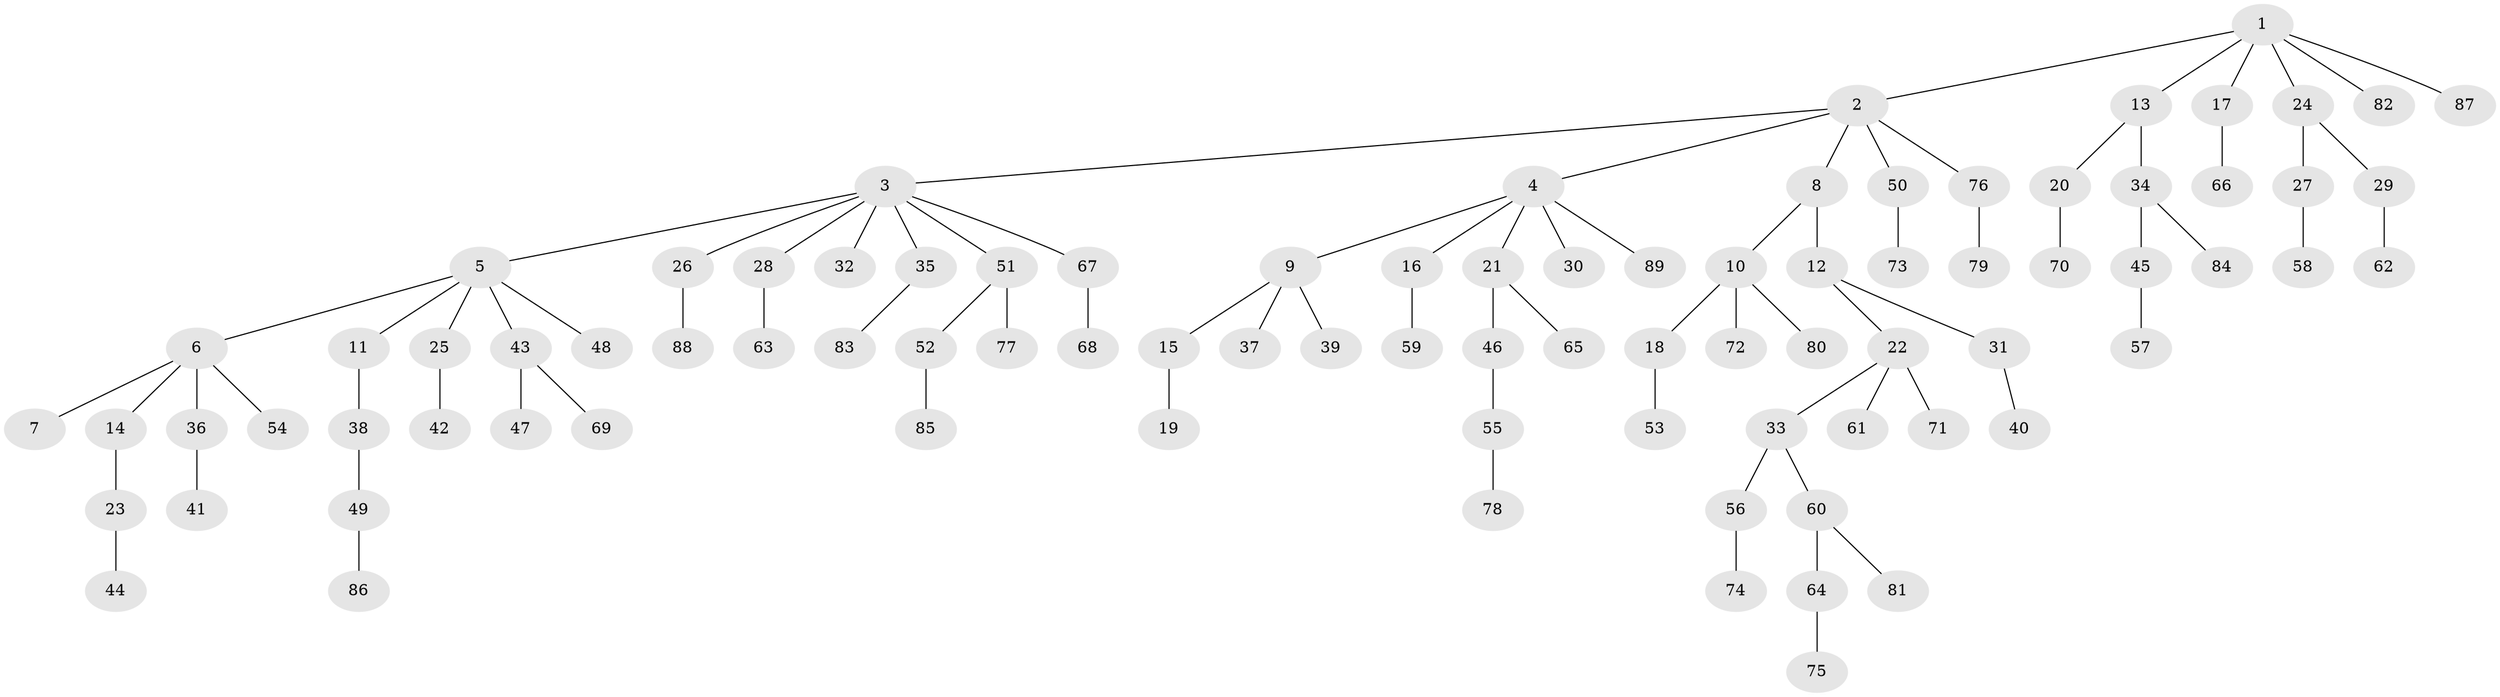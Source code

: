 // Generated by graph-tools (version 1.1) at 2025/15/03/09/25 04:15:29]
// undirected, 89 vertices, 88 edges
graph export_dot {
graph [start="1"]
  node [color=gray90,style=filled];
  1;
  2;
  3;
  4;
  5;
  6;
  7;
  8;
  9;
  10;
  11;
  12;
  13;
  14;
  15;
  16;
  17;
  18;
  19;
  20;
  21;
  22;
  23;
  24;
  25;
  26;
  27;
  28;
  29;
  30;
  31;
  32;
  33;
  34;
  35;
  36;
  37;
  38;
  39;
  40;
  41;
  42;
  43;
  44;
  45;
  46;
  47;
  48;
  49;
  50;
  51;
  52;
  53;
  54;
  55;
  56;
  57;
  58;
  59;
  60;
  61;
  62;
  63;
  64;
  65;
  66;
  67;
  68;
  69;
  70;
  71;
  72;
  73;
  74;
  75;
  76;
  77;
  78;
  79;
  80;
  81;
  82;
  83;
  84;
  85;
  86;
  87;
  88;
  89;
  1 -- 2;
  1 -- 13;
  1 -- 17;
  1 -- 24;
  1 -- 82;
  1 -- 87;
  2 -- 3;
  2 -- 4;
  2 -- 8;
  2 -- 50;
  2 -- 76;
  3 -- 5;
  3 -- 26;
  3 -- 28;
  3 -- 32;
  3 -- 35;
  3 -- 51;
  3 -- 67;
  4 -- 9;
  4 -- 16;
  4 -- 21;
  4 -- 30;
  4 -- 89;
  5 -- 6;
  5 -- 11;
  5 -- 25;
  5 -- 43;
  5 -- 48;
  6 -- 7;
  6 -- 14;
  6 -- 36;
  6 -- 54;
  8 -- 10;
  8 -- 12;
  9 -- 15;
  9 -- 37;
  9 -- 39;
  10 -- 18;
  10 -- 72;
  10 -- 80;
  11 -- 38;
  12 -- 22;
  12 -- 31;
  13 -- 20;
  13 -- 34;
  14 -- 23;
  15 -- 19;
  16 -- 59;
  17 -- 66;
  18 -- 53;
  20 -- 70;
  21 -- 46;
  21 -- 65;
  22 -- 33;
  22 -- 61;
  22 -- 71;
  23 -- 44;
  24 -- 27;
  24 -- 29;
  25 -- 42;
  26 -- 88;
  27 -- 58;
  28 -- 63;
  29 -- 62;
  31 -- 40;
  33 -- 56;
  33 -- 60;
  34 -- 45;
  34 -- 84;
  35 -- 83;
  36 -- 41;
  38 -- 49;
  43 -- 47;
  43 -- 69;
  45 -- 57;
  46 -- 55;
  49 -- 86;
  50 -- 73;
  51 -- 52;
  51 -- 77;
  52 -- 85;
  55 -- 78;
  56 -- 74;
  60 -- 64;
  60 -- 81;
  64 -- 75;
  67 -- 68;
  76 -- 79;
}

